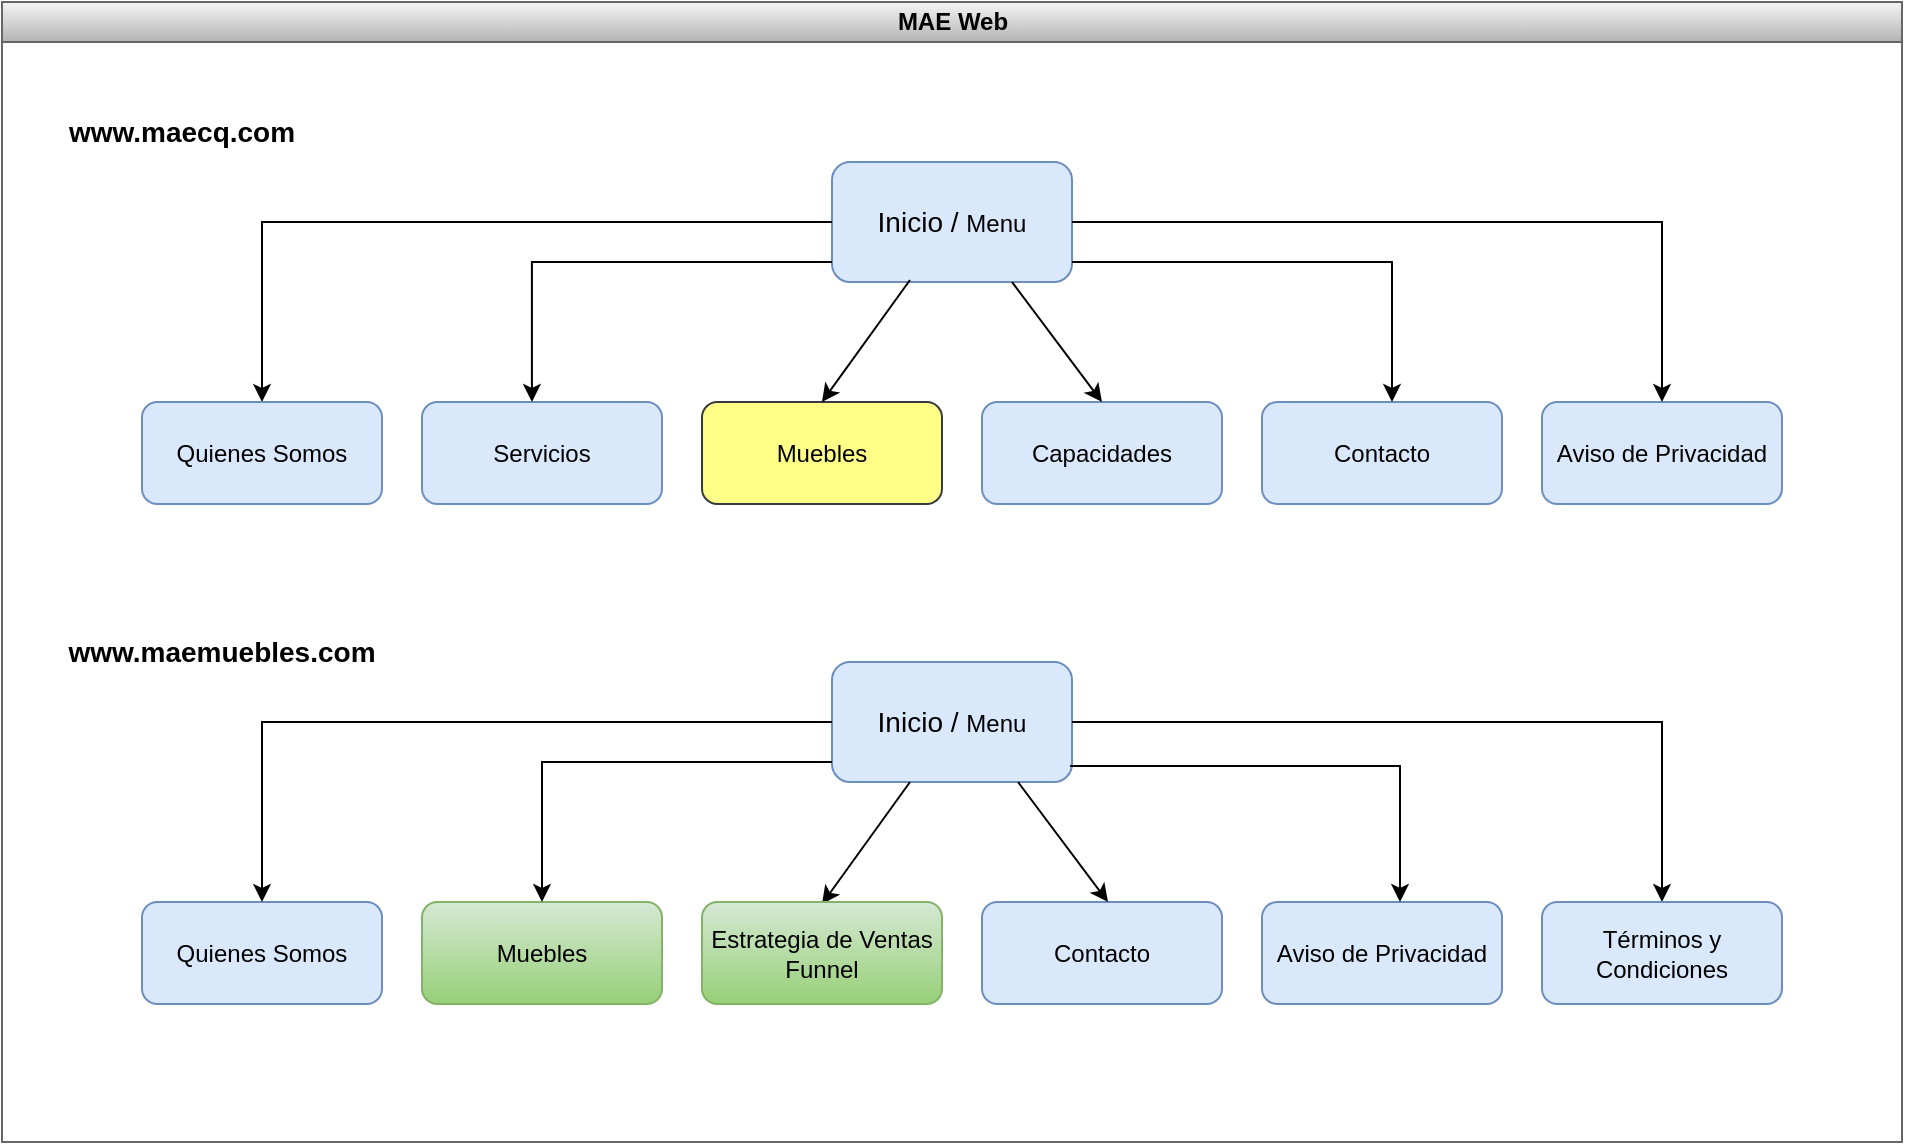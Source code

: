 <mxfile version="20.5.3" type="github">
  <diagram id="prtHgNgQTEPvFCAcTncT" name="Page-1">
    <mxGraphModel dx="1193" dy="776" grid="1" gridSize="10" guides="1" tooltips="1" connect="1" arrows="1" fold="1" page="1" pageScale="1" pageWidth="1100" pageHeight="850" math="0" shadow="0">
      <root>
        <mxCell id="0" />
        <mxCell id="1" parent="0" />
        <mxCell id="dNxyNK7c78bLwvsdeMH5-11" value="MAE Web" style="swimlane;html=1;startSize=20;horizontal=1;containerType=tree;glass=0;fillColor=#f5f5f5;gradientColor=#b3b3b3;strokeColor=#666666;" parent="1" vertex="1">
          <mxGeometry x="75" y="80" width="950" height="570" as="geometry">
            <mxRectangle x="40" y="70" width="90" height="30" as="alternateBounds" />
          </mxGeometry>
        </mxCell>
        <mxCell id="EQZHhqYQZV3vNxJheiTi-2" value="&lt;font style=&quot;font-size: 14px;&quot;&gt;Inicio / &lt;/font&gt;&lt;font style=&quot;font-size: 12px;&quot;&gt;Menu&lt;/font&gt;" style="rounded=1;whiteSpace=wrap;html=1;fillColor=#dae8fc;strokeColor=#6c8ebf;" vertex="1" parent="dNxyNK7c78bLwvsdeMH5-11">
          <mxGeometry x="415" y="80" width="120" height="60" as="geometry" />
        </mxCell>
        <mxCell id="EQZHhqYQZV3vNxJheiTi-3" style="edgeStyle=orthogonalEdgeStyle;rounded=0;orthogonalLoop=1;jettySize=auto;html=1;fontSize=12;entryX=0.5;entryY=0;entryDx=0;entryDy=0;exitX=0;exitY=0.5;exitDx=0;exitDy=0;" edge="1" parent="dNxyNK7c78bLwvsdeMH5-11" source="EQZHhqYQZV3vNxJheiTi-2" target="EQZHhqYQZV3vNxJheiTi-1">
          <mxGeometry relative="1" as="geometry">
            <mxPoint x="330" y="120" as="sourcePoint" />
            <Array as="points">
              <mxPoint x="130" y="110" />
            </Array>
          </mxGeometry>
        </mxCell>
        <mxCell id="EQZHhqYQZV3vNxJheiTi-1" value="&lt;font style=&quot;font-size: 12px;&quot;&gt;Quienes Somos&lt;/font&gt;" style="rounded=1;whiteSpace=wrap;html=1;fillColor=#dae8fc;strokeColor=#6c8ebf;" vertex="1" parent="dNxyNK7c78bLwvsdeMH5-11">
          <mxGeometry x="70" y="200" width="120" height="51" as="geometry" />
        </mxCell>
        <mxCell id="EQZHhqYQZV3vNxJheiTi-4" value="&lt;font style=&quot;font-size: 12px;&quot;&gt;Servicios&lt;/font&gt;" style="rounded=1;whiteSpace=wrap;html=1;fillColor=#dae8fc;strokeColor=#6c8ebf;" vertex="1" parent="dNxyNK7c78bLwvsdeMH5-11">
          <mxGeometry x="210" y="200" width="120" height="51" as="geometry" />
        </mxCell>
        <mxCell id="EQZHhqYQZV3vNxJheiTi-5" value="&lt;font style=&quot;font-size: 12px;&quot;&gt;Muebles&lt;/font&gt;" style="rounded=1;whiteSpace=wrap;html=1;fillColor=#ffff88;strokeColor=#36393d;" vertex="1" parent="dNxyNK7c78bLwvsdeMH5-11">
          <mxGeometry x="350" y="200" width="120" height="51" as="geometry" />
        </mxCell>
        <mxCell id="EQZHhqYQZV3vNxJheiTi-6" value="&lt;font style=&quot;font-size: 12px;&quot;&gt;Contacto&lt;/font&gt;" style="rounded=1;whiteSpace=wrap;html=1;fillColor=#dae8fc;strokeColor=#6c8ebf;" vertex="1" parent="dNxyNK7c78bLwvsdeMH5-11">
          <mxGeometry x="630" y="200" width="120" height="51" as="geometry" />
        </mxCell>
        <mxCell id="EQZHhqYQZV3vNxJheiTi-7" value="&lt;font style=&quot;font-size: 12px;&quot;&gt;Aviso de Privacidad&lt;br&gt;&lt;/font&gt;" style="rounded=1;whiteSpace=wrap;html=1;fillColor=#dae8fc;strokeColor=#6c8ebf;" vertex="1" parent="dNxyNK7c78bLwvsdeMH5-11">
          <mxGeometry x="770" y="200" width="120" height="51" as="geometry" />
        </mxCell>
        <mxCell id="EQZHhqYQZV3vNxJheiTi-8" value="&lt;font style=&quot;font-size: 12px;&quot;&gt;Capacidades&lt;/font&gt;" style="rounded=1;whiteSpace=wrap;html=1;fillColor=#dae8fc;strokeColor=#6c8ebf;" vertex="1" parent="dNxyNK7c78bLwvsdeMH5-11">
          <mxGeometry x="490" y="200" width="120" height="51" as="geometry" />
        </mxCell>
        <mxCell id="EQZHhqYQZV3vNxJheiTi-10" value="" style="endArrow=classic;html=1;rounded=0;fontSize=12;entryX=0.5;entryY=0;entryDx=0;entryDy=0;exitX=0.042;exitY=0.833;exitDx=0;exitDy=0;exitPerimeter=0;" edge="1" parent="dNxyNK7c78bLwvsdeMH5-11">
          <mxGeometry width="50" height="50" relative="1" as="geometry">
            <mxPoint x="415.0" y="129.98" as="sourcePoint" />
            <mxPoint x="264.96" y="200" as="targetPoint" />
            <Array as="points">
              <mxPoint x="264.96" y="130" />
            </Array>
          </mxGeometry>
        </mxCell>
        <mxCell id="EQZHhqYQZV3vNxJheiTi-13" value="" style="endArrow=classic;html=1;rounded=0;fontSize=12;exitX=0.325;exitY=0.983;exitDx=0;exitDy=0;exitPerimeter=0;entryX=0.5;entryY=0;entryDx=0;entryDy=0;" edge="1" parent="dNxyNK7c78bLwvsdeMH5-11" source="EQZHhqYQZV3vNxJheiTi-2" target="EQZHhqYQZV3vNxJheiTi-5">
          <mxGeometry width="50" height="50" relative="1" as="geometry">
            <mxPoint x="450" y="320" as="sourcePoint" />
            <mxPoint x="500" y="270" as="targetPoint" />
          </mxGeometry>
        </mxCell>
        <mxCell id="EQZHhqYQZV3vNxJheiTi-14" value="" style="endArrow=classic;html=1;rounded=0;fontSize=12;exitX=0.75;exitY=1;exitDx=0;exitDy=0;entryX=0.5;entryY=0;entryDx=0;entryDy=0;" edge="1" parent="dNxyNK7c78bLwvsdeMH5-11" source="EQZHhqYQZV3vNxJheiTi-2" target="EQZHhqYQZV3vNxJheiTi-8">
          <mxGeometry width="50" height="50" relative="1" as="geometry">
            <mxPoint x="450" y="320" as="sourcePoint" />
            <mxPoint x="500" y="270" as="targetPoint" />
          </mxGeometry>
        </mxCell>
        <mxCell id="EQZHhqYQZV3vNxJheiTi-15" value="" style="endArrow=classic;html=1;rounded=0;fontSize=12;entryX=0.5;entryY=0;entryDx=0;entryDy=0;" edge="1" parent="dNxyNK7c78bLwvsdeMH5-11">
          <mxGeometry width="50" height="50" relative="1" as="geometry">
            <mxPoint x="535" y="130" as="sourcePoint" />
            <mxPoint x="695" y="200" as="targetPoint" />
            <Array as="points">
              <mxPoint x="695" y="130" />
            </Array>
          </mxGeometry>
        </mxCell>
        <mxCell id="EQZHhqYQZV3vNxJheiTi-16" value="" style="endArrow=classic;html=1;rounded=0;fontSize=12;exitX=1;exitY=0.5;exitDx=0;exitDy=0;entryX=0.5;entryY=0;entryDx=0;entryDy=0;" edge="1" parent="dNxyNK7c78bLwvsdeMH5-11" source="EQZHhqYQZV3vNxJheiTi-2" target="EQZHhqYQZV3vNxJheiTi-7">
          <mxGeometry width="50" height="50" relative="1" as="geometry">
            <mxPoint x="450" y="320" as="sourcePoint" />
            <mxPoint x="500" y="270" as="targetPoint" />
            <Array as="points">
              <mxPoint x="830" y="110" />
            </Array>
          </mxGeometry>
        </mxCell>
        <mxCell id="EQZHhqYQZV3vNxJheiTi-17" value="&lt;b style=&quot;font-size: 14px;&quot;&gt;www.maecq.com&lt;/b&gt;" style="text;html=1;strokeColor=none;fillColor=none;align=center;verticalAlign=middle;whiteSpace=wrap;rounded=0;fontSize=14;" vertex="1" parent="dNxyNK7c78bLwvsdeMH5-11">
          <mxGeometry x="60" y="50" width="60" height="30" as="geometry" />
        </mxCell>
        <mxCell id="EQZHhqYQZV3vNxJheiTi-18" value="&lt;b style=&quot;font-size: 14px;&quot;&gt;www.maemuebles.com&lt;/b&gt;" style="text;html=1;strokeColor=none;fillColor=none;align=center;verticalAlign=middle;whiteSpace=wrap;rounded=0;fontSize=14;" vertex="1" parent="dNxyNK7c78bLwvsdeMH5-11">
          <mxGeometry x="80" y="310" width="60" height="30" as="geometry" />
        </mxCell>
        <mxCell id="EQZHhqYQZV3vNxJheiTi-19" value="&lt;font style=&quot;font-size: 14px;&quot;&gt;Inicio / &lt;/font&gt;&lt;font style=&quot;font-size: 12px;&quot;&gt;Menu&lt;/font&gt;" style="rounded=1;whiteSpace=wrap;html=1;fillColor=#dae8fc;strokeColor=#6c8ebf;" vertex="1" parent="dNxyNK7c78bLwvsdeMH5-11">
          <mxGeometry x="415" y="330" width="120" height="60" as="geometry" />
        </mxCell>
        <mxCell id="EQZHhqYQZV3vNxJheiTi-20" value="&lt;font style=&quot;font-size: 12px;&quot;&gt;Muebles&lt;/font&gt;" style="rounded=1;whiteSpace=wrap;html=1;fillColor=#d5e8d4;strokeColor=#82b366;gradientColor=#97d077;" vertex="1" parent="dNxyNK7c78bLwvsdeMH5-11">
          <mxGeometry x="210" y="450" width="120" height="51" as="geometry" />
        </mxCell>
        <mxCell id="EQZHhqYQZV3vNxJheiTi-21" value="" style="endArrow=classic;html=1;rounded=0;fontSize=12;exitX=0.325;exitY=0.983;exitDx=0;exitDy=0;exitPerimeter=0;entryX=0.5;entryY=0;entryDx=0;entryDy=0;" edge="1" parent="dNxyNK7c78bLwvsdeMH5-11">
          <mxGeometry width="50" height="50" relative="1" as="geometry">
            <mxPoint x="454" y="390" as="sourcePoint" />
            <mxPoint x="410" y="451.02" as="targetPoint" />
          </mxGeometry>
        </mxCell>
        <mxCell id="EQZHhqYQZV3vNxJheiTi-22" value="&lt;font style=&quot;font-size: 12px;&quot;&gt;Quienes Somos&lt;/font&gt;" style="rounded=1;whiteSpace=wrap;html=1;fillColor=#dae8fc;strokeColor=#6c8ebf;" vertex="1" parent="dNxyNK7c78bLwvsdeMH5-11">
          <mxGeometry x="70" y="450" width="120" height="51" as="geometry" />
        </mxCell>
        <mxCell id="EQZHhqYQZV3vNxJheiTi-23" style="edgeStyle=orthogonalEdgeStyle;rounded=0;orthogonalLoop=1;jettySize=auto;html=1;fontSize=12;" edge="1" parent="dNxyNK7c78bLwvsdeMH5-11">
          <mxGeometry relative="1" as="geometry">
            <mxPoint x="415" y="380" as="sourcePoint" />
            <mxPoint x="270" y="450" as="targetPoint" />
            <Array as="points">
              <mxPoint x="415" y="380" />
              <mxPoint x="270" y="380" />
            </Array>
          </mxGeometry>
        </mxCell>
        <mxCell id="EQZHhqYQZV3vNxJheiTi-24" value="&lt;font style=&quot;font-size: 12px;&quot;&gt;Contacto&lt;/font&gt;" style="rounded=1;whiteSpace=wrap;html=1;fillColor=#dae8fc;strokeColor=#6c8ebf;" vertex="1" parent="dNxyNK7c78bLwvsdeMH5-11">
          <mxGeometry x="490" y="450" width="120" height="51" as="geometry" />
        </mxCell>
        <mxCell id="EQZHhqYQZV3vNxJheiTi-25" value="&lt;font style=&quot;font-size: 12px;&quot;&gt;Aviso de Privacidad&lt;br&gt;&lt;/font&gt;" style="rounded=1;whiteSpace=wrap;html=1;fillColor=#dae8fc;strokeColor=#6c8ebf;" vertex="1" parent="dNxyNK7c78bLwvsdeMH5-11">
          <mxGeometry x="630" y="450" width="120" height="51" as="geometry" />
        </mxCell>
        <mxCell id="EQZHhqYQZV3vNxJheiTi-27" value="" style="endArrow=classic;html=1;rounded=0;fontSize=12;exitX=0.75;exitY=1;exitDx=0;exitDy=0;entryX=0.5;entryY=0;entryDx=0;entryDy=0;" edge="1" parent="dNxyNK7c78bLwvsdeMH5-11">
          <mxGeometry width="50" height="50" relative="1" as="geometry">
            <mxPoint x="508" y="390" as="sourcePoint" />
            <mxPoint x="553" y="450" as="targetPoint" />
          </mxGeometry>
        </mxCell>
        <mxCell id="EQZHhqYQZV3vNxJheiTi-28" value="" style="endArrow=classic;html=1;rounded=0;fontSize=12;exitX=0.992;exitY=0.867;exitDx=0;exitDy=0;exitPerimeter=0;" edge="1" parent="dNxyNK7c78bLwvsdeMH5-11">
          <mxGeometry width="50" height="50" relative="1" as="geometry">
            <mxPoint x="534.04" y="382.02" as="sourcePoint" />
            <mxPoint x="699" y="450" as="targetPoint" />
            <Array as="points">
              <mxPoint x="620" y="382" />
              <mxPoint x="699" y="382" />
            </Array>
          </mxGeometry>
        </mxCell>
        <mxCell id="EQZHhqYQZV3vNxJheiTi-31" value="&lt;font style=&quot;font-size: 12px;&quot;&gt;Estrategia de Ventas Funnel&lt;/font&gt;" style="rounded=1;whiteSpace=wrap;html=1;fillColor=#d5e8d4;strokeColor=#82b366;gradientColor=#97d077;" vertex="1" parent="dNxyNK7c78bLwvsdeMH5-11">
          <mxGeometry x="350" y="450" width="120" height="51" as="geometry" />
        </mxCell>
        <mxCell id="EQZHhqYQZV3vNxJheiTi-32" value="" style="endArrow=classic;html=1;rounded=0;fontSize=12;exitX=1;exitY=0.5;exitDx=0;exitDy=0;entryX=0.5;entryY=0;entryDx=0;entryDy=0;" edge="1" parent="dNxyNK7c78bLwvsdeMH5-11">
          <mxGeometry width="50" height="50" relative="1" as="geometry">
            <mxPoint x="535" y="360" as="sourcePoint" />
            <mxPoint x="830" y="450" as="targetPoint" />
            <Array as="points">
              <mxPoint x="830" y="360" />
            </Array>
          </mxGeometry>
        </mxCell>
        <mxCell id="EQZHhqYQZV3vNxJheiTi-35" value="&lt;font style=&quot;font-size: 12px;&quot;&gt;Términos y Condiciones&lt;/font&gt;" style="rounded=1;whiteSpace=wrap;html=1;fillColor=#dae8fc;strokeColor=#6c8ebf;" vertex="1" parent="dNxyNK7c78bLwvsdeMH5-11">
          <mxGeometry x="770" y="450" width="120" height="51" as="geometry" />
        </mxCell>
        <mxCell id="EQZHhqYQZV3vNxJheiTi-36" style="edgeStyle=orthogonalEdgeStyle;rounded=0;orthogonalLoop=1;jettySize=auto;html=1;fontSize=12;entryX=0.5;entryY=0;entryDx=0;entryDy=0;exitX=0;exitY=0.5;exitDx=0;exitDy=0;" edge="1" parent="dNxyNK7c78bLwvsdeMH5-11">
          <mxGeometry relative="1" as="geometry">
            <mxPoint x="415" y="360" as="sourcePoint" />
            <mxPoint x="130" y="450" as="targetPoint" />
            <Array as="points">
              <mxPoint x="130" y="360" />
            </Array>
          </mxGeometry>
        </mxCell>
      </root>
    </mxGraphModel>
  </diagram>
</mxfile>
